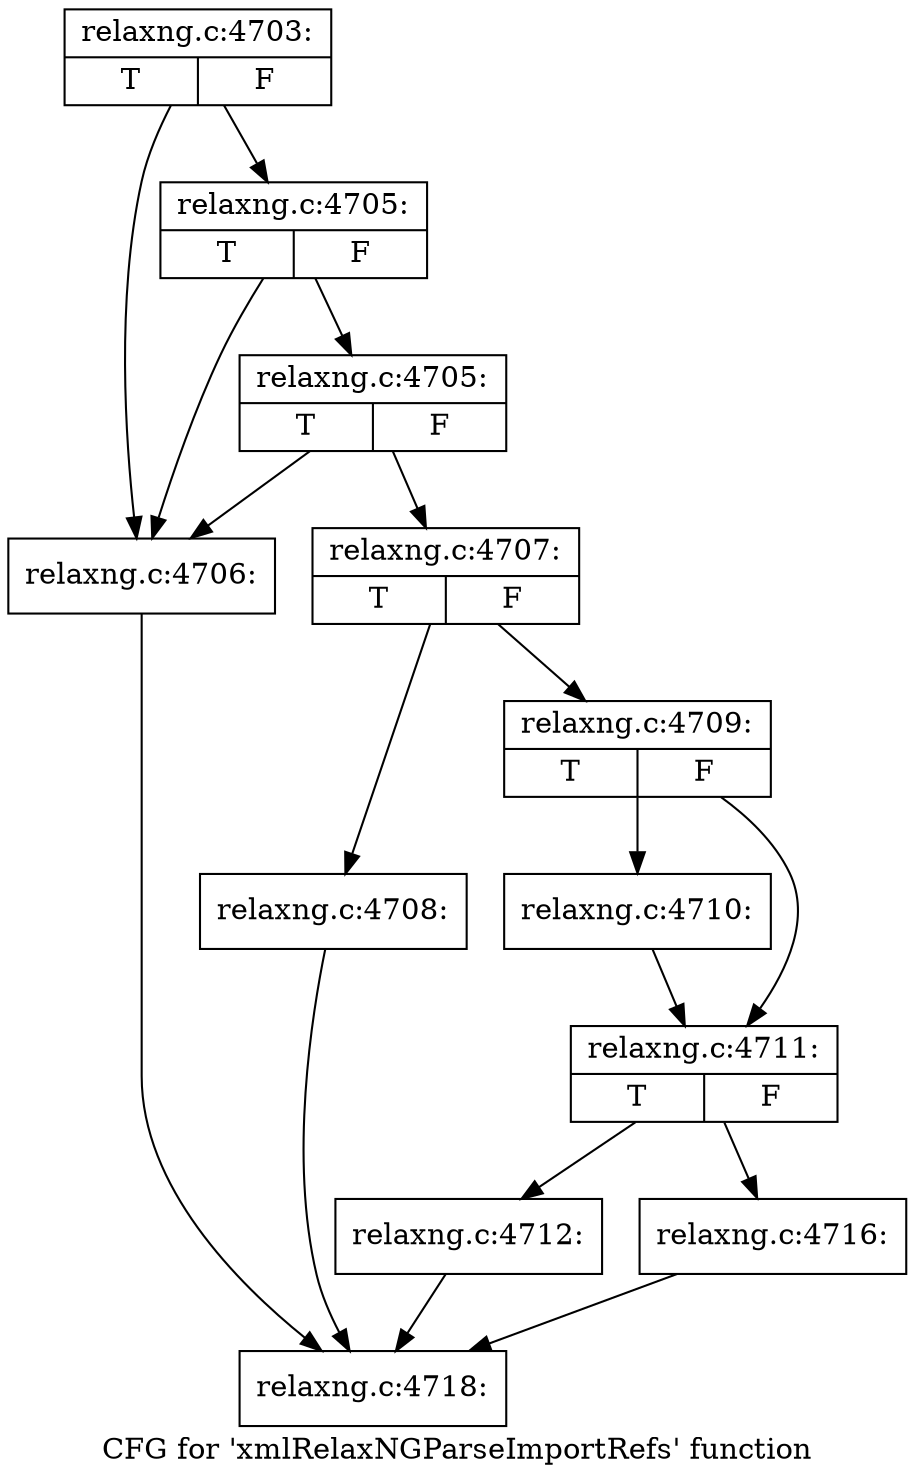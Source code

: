 digraph "CFG for 'xmlRelaxNGParseImportRefs' function" {
	label="CFG for 'xmlRelaxNGParseImportRefs' function";

	Node0x3d0a9f0 [shape=record,label="{relaxng.c:4703:|{<s0>T|<s1>F}}"];
	Node0x3d0a9f0 -> Node0x3d019f0;
	Node0x3d0a9f0 -> Node0x3d01b10;
	Node0x3d01b10 [shape=record,label="{relaxng.c:4705:|{<s0>T|<s1>F}}"];
	Node0x3d01b10 -> Node0x3d019f0;
	Node0x3d01b10 -> Node0x3d01a90;
	Node0x3d01a90 [shape=record,label="{relaxng.c:4705:|{<s0>T|<s1>F}}"];
	Node0x3d01a90 -> Node0x3d019f0;
	Node0x3d01a90 -> Node0x3d01a40;
	Node0x3d019f0 [shape=record,label="{relaxng.c:4706:}"];
	Node0x3d019f0 -> Node0x3d01bb0;
	Node0x3d01a40 [shape=record,label="{relaxng.c:4707:|{<s0>T|<s1>F}}"];
	Node0x3d01a40 -> Node0x3d0cca0;
	Node0x3d01a40 -> Node0x3d0ccf0;
	Node0x3d0cca0 [shape=record,label="{relaxng.c:4708:}"];
	Node0x3d0cca0 -> Node0x3d01bb0;
	Node0x3d0ccf0 [shape=record,label="{relaxng.c:4709:|{<s0>T|<s1>F}}"];
	Node0x3d0ccf0 -> Node0x3d0d2b0;
	Node0x3d0ccf0 -> Node0x3d0d300;
	Node0x3d0d2b0 [shape=record,label="{relaxng.c:4710:}"];
	Node0x3d0d2b0 -> Node0x3d0d300;
	Node0x3d0d300 [shape=record,label="{relaxng.c:4711:|{<s0>T|<s1>F}}"];
	Node0x3d0d300 -> Node0x3d0dd10;
	Node0x3d0d300 -> Node0x3d0dd60;
	Node0x3d0dd10 [shape=record,label="{relaxng.c:4712:}"];
	Node0x3d0dd10 -> Node0x3d01bb0;
	Node0x3d0dd60 [shape=record,label="{relaxng.c:4716:}"];
	Node0x3d0dd60 -> Node0x3d01bb0;
	Node0x3d01bb0 [shape=record,label="{relaxng.c:4718:}"];
}
